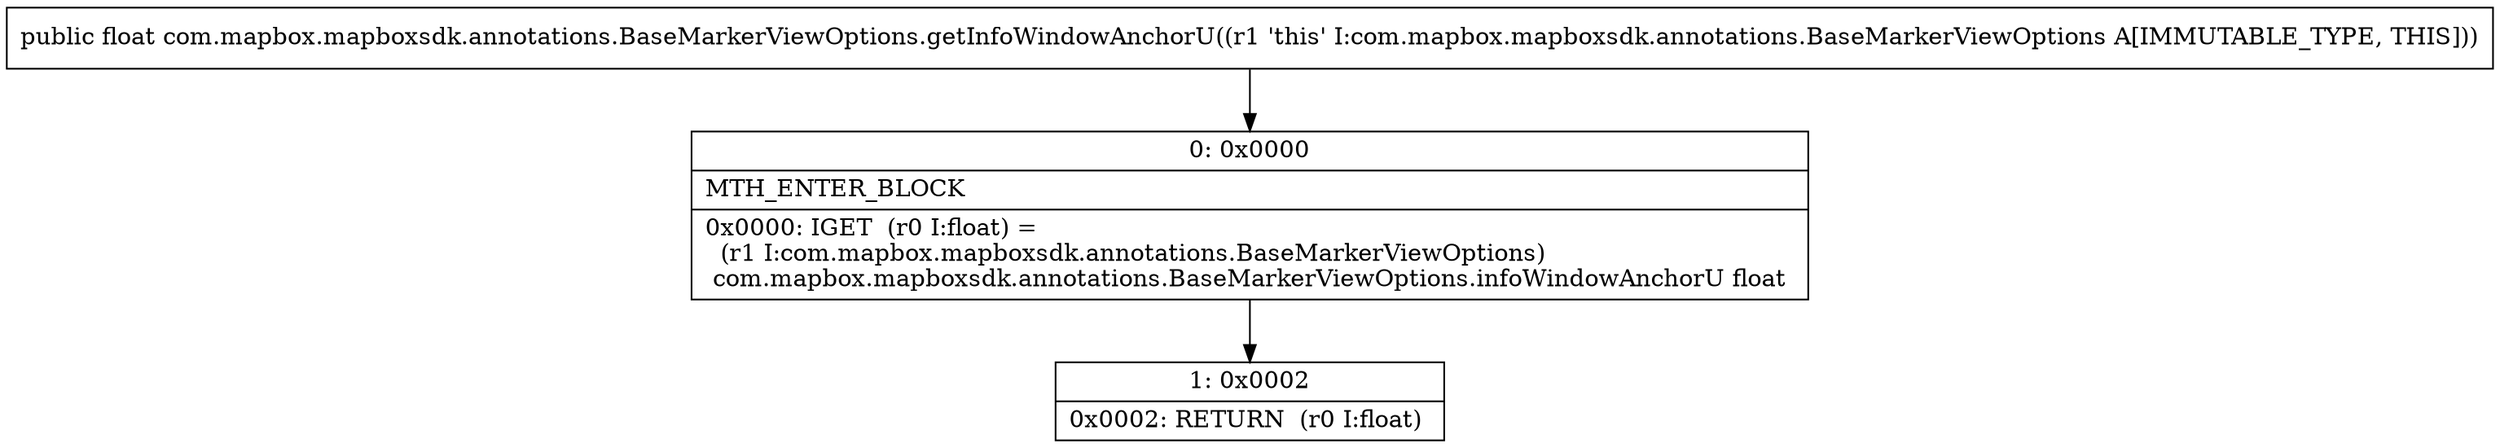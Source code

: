 digraph "CFG forcom.mapbox.mapboxsdk.annotations.BaseMarkerViewOptions.getInfoWindowAnchorU()F" {
Node_0 [shape=record,label="{0\:\ 0x0000|MTH_ENTER_BLOCK\l|0x0000: IGET  (r0 I:float) = \l  (r1 I:com.mapbox.mapboxsdk.annotations.BaseMarkerViewOptions)\l com.mapbox.mapboxsdk.annotations.BaseMarkerViewOptions.infoWindowAnchorU float \l}"];
Node_1 [shape=record,label="{1\:\ 0x0002|0x0002: RETURN  (r0 I:float) \l}"];
MethodNode[shape=record,label="{public float com.mapbox.mapboxsdk.annotations.BaseMarkerViewOptions.getInfoWindowAnchorU((r1 'this' I:com.mapbox.mapboxsdk.annotations.BaseMarkerViewOptions A[IMMUTABLE_TYPE, THIS])) }"];
MethodNode -> Node_0;
Node_0 -> Node_1;
}

